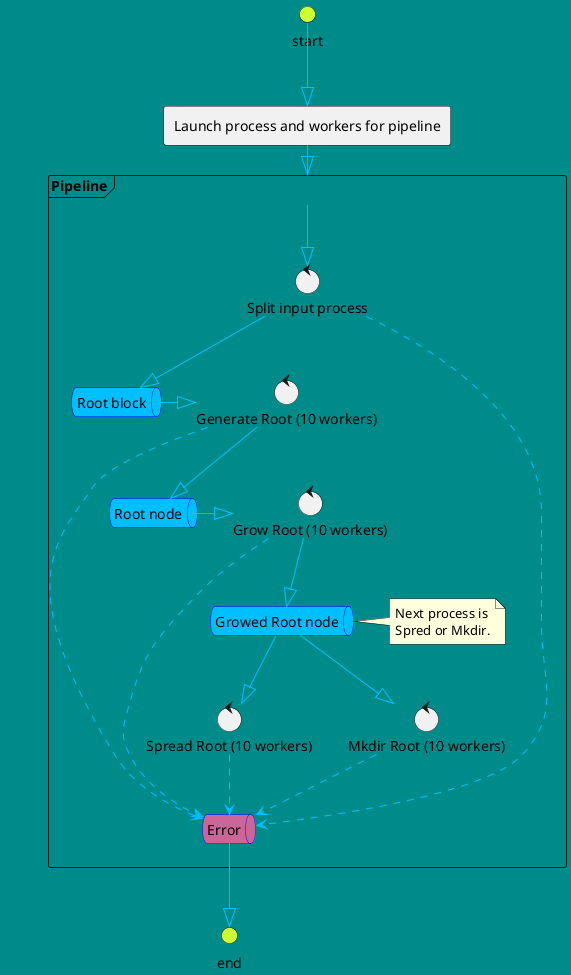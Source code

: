 @startuml
skinparam {
  backgroundColor DarkCyan

  InterfaceBackgroundColor #CCFF33
  ComponentStyle rectangle
  ArrowColor DeepSkyBlue
  QueueBorderColor blue
  QueueBackgroundColor DeepSkyBlue
}


' stages
interface start

[Launch process and workers for pipeline] as init

frame "Pipeline" as pipeline {
  control "Split input process" as split_proc
  control "Generate Root (10 workers)" as generate_root_worker
  control "Grow Root (10 workers)" as grow_worker
  control "Spread Root (10 workers)" as spread_worker
  control "Mkdir Root (10 workers)" as mkdir_worker

  queue "Root block" as split_q
  queue "Root node" as root_q
  queue "Growed Root node" as growing_q
  note right of growing_q
  Next process is
  Spred or Mkdir.
  end note
  queue Error as err #CC6699
}

interface end


' flow
start --|> init
init --|> pipeline
pipeline --|> split_proc
split_proc --|> split_q
split_q -|> generate_root_worker
generate_root_worker --|> root_q
root_q -|> grow_worker
grow_worker --|> growing_q
growing_q -|> spread_worker
growing_q --|> mkdir_worker

split_proc ..> err
generate_root_worker ..> err
grow_worker ..> err
spread_worker ..> err
mkdir_worker ..> err

err --|> end
@enduml